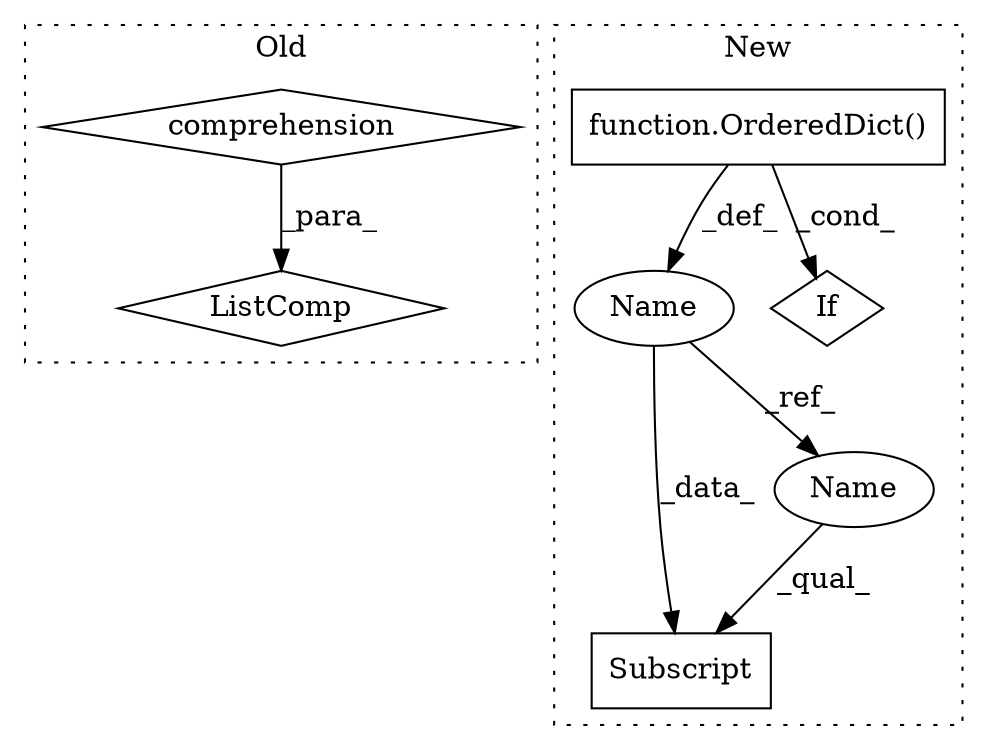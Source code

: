 digraph G {
subgraph cluster0 {
1 [label="ListComp" a="106" s="810" l="52" shape="diamond"];
5 [label="comprehension" a="45" s="833" l="3" shape="diamond"];
label = "Old";
style="dotted";
}
subgraph cluster1 {
2 [label="function.OrderedDict()" a="75" s="823" l="13" shape="box"];
3 [label="Subscript" a="63" s="1497,0" l="14,0" shape="box"];
4 [label="Name" a="87" s="811" l="9" shape="ellipse"];
6 [label="If" a="96" s="1275" l="3" shape="diamond"];
7 [label="Name" a="87" s="1497" l="9" shape="ellipse"];
label = "New";
style="dotted";
}
2 -> 4 [label="_def_"];
2 -> 6 [label="_cond_"];
4 -> 7 [label="_ref_"];
4 -> 3 [label="_data_"];
5 -> 1 [label="_para_"];
7 -> 3 [label="_qual_"];
}